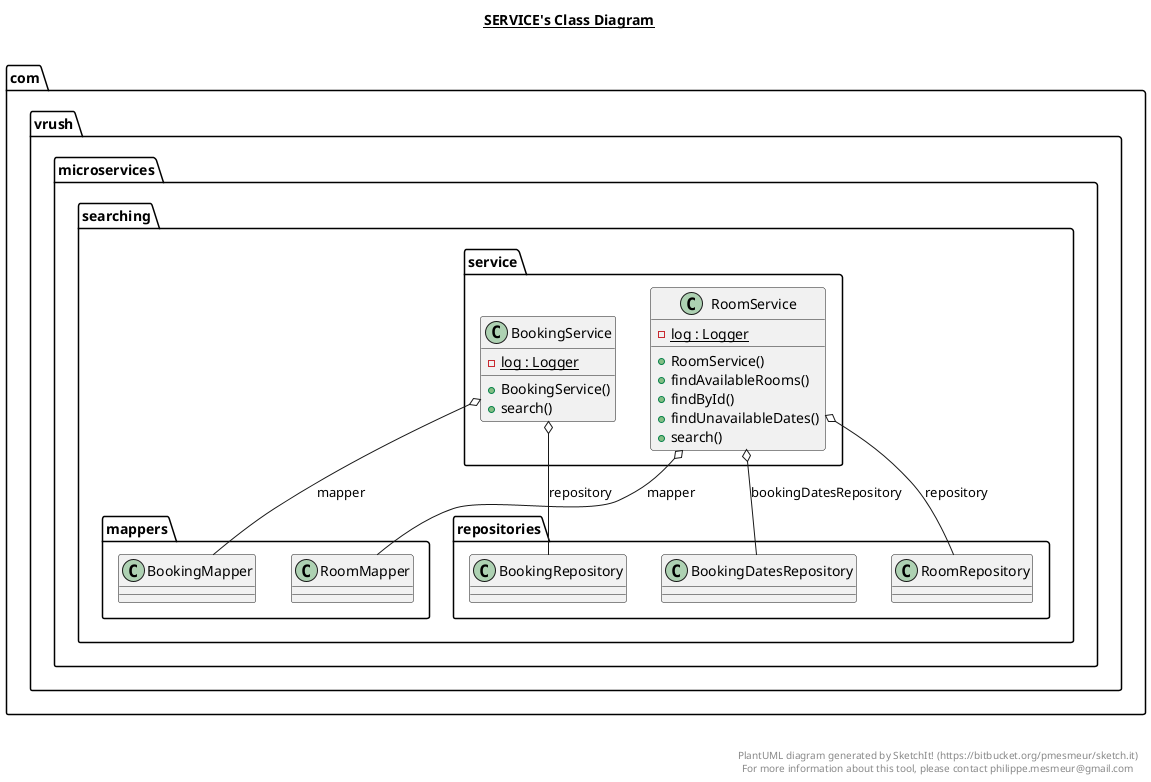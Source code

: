 @startuml

title __SERVICE's Class Diagram__\n

  namespace com.vrush.microservices.searching {
    namespace service {
      class com.vrush.microservices.searching.service.BookingService {
          {static} - log : Logger
          + BookingService()
          + search()
      }
    }
  }
  

  namespace com.vrush.microservices.searching {
    namespace service {
      class com.vrush.microservices.searching.service.RoomService {
          {static} - log : Logger
          + RoomService()
          + findAvailableRooms()
          + findById()
          + findUnavailableDates()
          + search()
      }
    }
  }
  

  com.vrush.microservices.searching.service.BookingService o-- com.vrush.microservices.searching.mappers.BookingMapper : mapper
  com.vrush.microservices.searching.service.BookingService o-- com.vrush.microservices.searching.repositories.BookingRepository : repository
  com.vrush.microservices.searching.service.RoomService o-- com.vrush.microservices.searching.repositories.BookingDatesRepository : bookingDatesRepository
  com.vrush.microservices.searching.service.RoomService o-- com.vrush.microservices.searching.mappers.RoomMapper : mapper
  com.vrush.microservices.searching.service.RoomService o-- com.vrush.microservices.searching.repositories.RoomRepository : repository


right footer


PlantUML diagram generated by SketchIt! (https://bitbucket.org/pmesmeur/sketch.it)
For more information about this tool, please contact philippe.mesmeur@gmail.com
endfooter

@enduml
